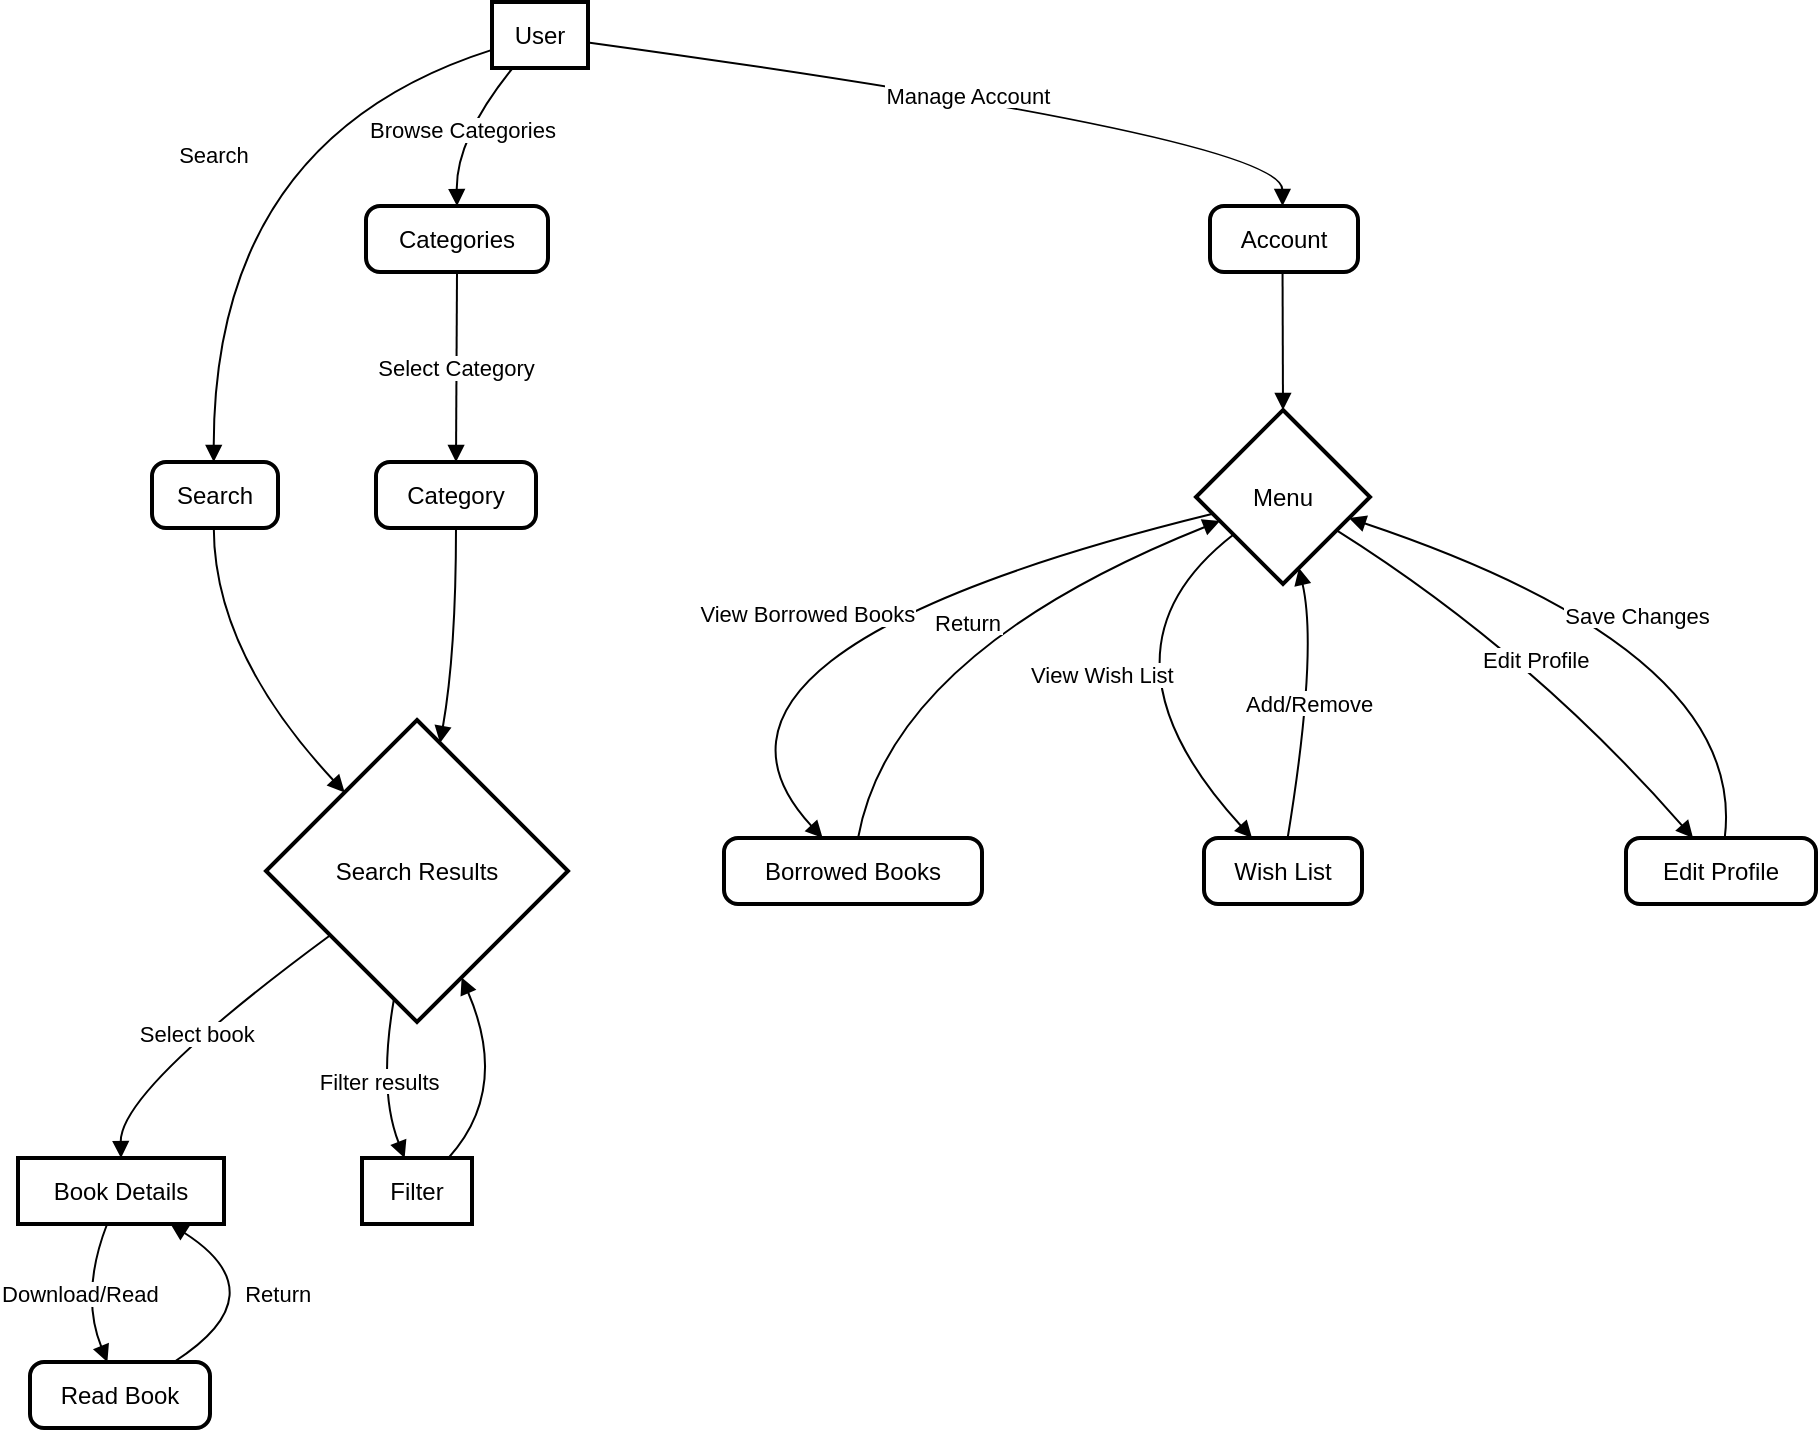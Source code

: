 <mxfile version="24.7.10">
  <diagram name="Page-1" id="rDHhOJvR6bwvzaAiOVwv">
    <mxGraphModel>
      <root>
        <mxCell id="0" />
        <mxCell id="1" parent="0" />
        <mxCell id="2" value="User" style="whiteSpace=wrap;strokeWidth=2;" vertex="1" parent="1">
          <mxGeometry x="262" width="48" height="33" as="geometry" />
        </mxCell>
        <mxCell id="3" value="Search" style="rounded=1;absoluteArcSize=1;arcSize=14;whiteSpace=wrap;strokeWidth=2;" vertex="1" parent="1">
          <mxGeometry x="92" y="230" width="63" height="33" as="geometry" />
        </mxCell>
        <mxCell id="4" value="Search Results" style="rhombus;strokeWidth=2;whiteSpace=wrap;" vertex="1" parent="1">
          <mxGeometry x="149" y="359" width="151" height="151" as="geometry" />
        </mxCell>
        <mxCell id="5" value="Book Details" style="whiteSpace=wrap;strokeWidth=2;" vertex="1" parent="1">
          <mxGeometry x="25" y="578" width="103" height="33" as="geometry" />
        </mxCell>
        <mxCell id="6" value="Read Book" style="rounded=1;absoluteArcSize=1;arcSize=14;whiteSpace=wrap;strokeWidth=2;" vertex="1" parent="1">
          <mxGeometry x="31" y="680" width="90" height="33" as="geometry" />
        </mxCell>
        <mxCell id="7" value="Filter" style="whiteSpace=wrap;strokeWidth=2;" vertex="1" parent="1">
          <mxGeometry x="197" y="578" width="55" height="33" as="geometry" />
        </mxCell>
        <mxCell id="8" value="Account" style="rounded=1;absoluteArcSize=1;arcSize=14;whiteSpace=wrap;strokeWidth=2;" vertex="1" parent="1">
          <mxGeometry x="621" y="102" width="74" height="33" as="geometry" />
        </mxCell>
        <mxCell id="9" value="Menu" style="rhombus;strokeWidth=2;whiteSpace=wrap;" vertex="1" parent="1">
          <mxGeometry x="614" y="204" width="87" height="87" as="geometry" />
        </mxCell>
        <mxCell id="10" value="Borrowed Books" style="rounded=1;absoluteArcSize=1;arcSize=14;whiteSpace=wrap;strokeWidth=2;" vertex="1" parent="1">
          <mxGeometry x="378" y="418" width="129" height="33" as="geometry" />
        </mxCell>
        <mxCell id="11" value="Wish List" style="rounded=1;absoluteArcSize=1;arcSize=14;whiteSpace=wrap;strokeWidth=2;" vertex="1" parent="1">
          <mxGeometry x="618" y="418" width="79" height="33" as="geometry" />
        </mxCell>
        <mxCell id="12" value="Edit Profile" style="rounded=1;absoluteArcSize=1;arcSize=14;whiteSpace=wrap;strokeWidth=2;" vertex="1" parent="1">
          <mxGeometry x="829" y="418" width="95" height="33" as="geometry" />
        </mxCell>
        <mxCell id="13" value="Categories" style="rounded=1;absoluteArcSize=1;arcSize=14;whiteSpace=wrap;strokeWidth=2;" vertex="1" parent="1">
          <mxGeometry x="199" y="102" width="91" height="33" as="geometry" />
        </mxCell>
        <mxCell id="14" value="Category" style="rounded=1;absoluteArcSize=1;arcSize=14;whiteSpace=wrap;strokeWidth=2;" vertex="1" parent="1">
          <mxGeometry x="204" y="230" width="80" height="33" as="geometry" />
        </mxCell>
        <mxCell id="15" value="Search" style="curved=1;startArrow=none;endArrow=block;exitX=-0.01;exitY=0.73;entryX=0.49;entryY=0.01;" edge="1" parent="1" source="2" target="3">
          <mxGeometry relative="1" as="geometry">
            <Array as="points">
              <mxPoint x="123" y="68" />
            </Array>
          </mxGeometry>
        </mxCell>
        <mxCell id="16" value="" style="curved=1;startArrow=none;endArrow=block;exitX=0.49;exitY=1.02;entryX=0.04;entryY=0;" edge="1" parent="1" source="3" target="4">
          <mxGeometry relative="1" as="geometry">
            <Array as="points">
              <mxPoint x="123" y="325" />
            </Array>
          </mxGeometry>
        </mxCell>
        <mxCell id="17" value="Select book" style="curved=1;startArrow=none;endArrow=block;exitX=0;exitY=0.87;entryX=0.5;entryY=0.01;" edge="1" parent="1" source="4" target="5">
          <mxGeometry relative="1" as="geometry">
            <Array as="points">
              <mxPoint x="76" y="544" />
            </Array>
          </mxGeometry>
        </mxCell>
        <mxCell id="18" value="Download/Read" style="curved=1;startArrow=none;endArrow=block;exitX=0.43;exitY=1.02;entryX=0.43;entryY=0;" edge="1" parent="1" source="5" target="6">
          <mxGeometry relative="1" as="geometry">
            <Array as="points">
              <mxPoint x="56" y="646" />
            </Array>
          </mxGeometry>
        </mxCell>
        <mxCell id="19" value="Return" style="curved=1;startArrow=none;endArrow=block;exitX=0.8;exitY=0;entryX=0.75;entryY=1.02;" edge="1" parent="1" source="6" target="5">
          <mxGeometry relative="1" as="geometry">
            <Array as="points">
              <mxPoint x="156" y="646" />
            </Array>
          </mxGeometry>
        </mxCell>
        <mxCell id="20" value="Filter results" style="curved=1;startArrow=none;endArrow=block;exitX=0.41;exitY=1;entryX=0.39;entryY=0.01;" edge="1" parent="1" source="4" target="7">
          <mxGeometry relative="1" as="geometry">
            <Array as="points">
              <mxPoint x="205" y="544" />
            </Array>
          </mxGeometry>
        </mxCell>
        <mxCell id="21" value="" style="curved=1;startArrow=none;endArrow=block;exitX=0.78;exitY=0.01;entryX=0.71;entryY=1;" edge="1" parent="1" source="7" target="4">
          <mxGeometry relative="1" as="geometry">
            <Array as="points">
              <mxPoint x="271" y="544" />
            </Array>
          </mxGeometry>
        </mxCell>
        <mxCell id="22" value="Manage Account" style="curved=1;startArrow=none;endArrow=block;exitX=0.99;exitY=0.61;entryX=0.49;entryY=-0.01;" edge="1" parent="1" source="2" target="8">
          <mxGeometry relative="1" as="geometry">
            <Array as="points">
              <mxPoint x="657" y="68" />
            </Array>
          </mxGeometry>
        </mxCell>
        <mxCell id="23" value="" style="curved=1;startArrow=none;endArrow=block;exitX=0.49;exitY=1.01;entryX=0.5;entryY=0;" edge="1" parent="1" source="8" target="9">
          <mxGeometry relative="1" as="geometry">
            <Array as="points" />
          </mxGeometry>
        </mxCell>
        <mxCell id="24" value="View Borrowed Books" style="curved=1;startArrow=none;endArrow=block;exitX=0;exitY=0.62;entryX=0.38;entryY=-0.01;" edge="1" parent="1" source="9" target="10">
          <mxGeometry relative="1" as="geometry">
            <Array as="points">
              <mxPoint x="341" y="325" />
            </Array>
          </mxGeometry>
        </mxCell>
        <mxCell id="25" value="Return" style="curved=1;startArrow=none;endArrow=block;exitX=0.52;exitY=-0.01;entryX=0;entryY=0.69;" edge="1" parent="1" source="10" target="9">
          <mxGeometry relative="1" as="geometry">
            <Array as="points">
              <mxPoint x="462" y="325" />
            </Array>
          </mxGeometry>
        </mxCell>
        <mxCell id="26" value="View Wish List" style="curved=1;startArrow=none;endArrow=block;exitX=0;exitY=0.88;entryX=0.3;entryY=-0.01;" edge="1" parent="1" source="9" target="11">
          <mxGeometry relative="1" as="geometry">
            <Array as="points">
              <mxPoint x="557" y="325" />
            </Array>
          </mxGeometry>
        </mxCell>
        <mxCell id="27" value="Add/Remove" style="curved=1;startArrow=none;endArrow=block;exitX=0.53;exitY=-0.01;entryX=0.61;entryY=0.99;" edge="1" parent="1" source="11" target="9">
          <mxGeometry relative="1" as="geometry">
            <Array as="points">
              <mxPoint x="675" y="325" />
            </Array>
          </mxGeometry>
        </mxCell>
        <mxCell id="28" value="Edit Profile" style="curved=1;startArrow=none;endArrow=block;exitX=1;exitY=0.81;entryX=0.35;entryY=-0.01;" edge="1" parent="1" source="9" target="12">
          <mxGeometry relative="1" as="geometry">
            <Array as="points">
              <mxPoint x="781" y="325" />
            </Array>
          </mxGeometry>
        </mxCell>
        <mxCell id="29" value="Save Changes" style="curved=1;startArrow=none;endArrow=block;exitX=0.52;exitY=-0.01;entryX=1;entryY=0.66;" edge="1" parent="1" source="12" target="9">
          <mxGeometry relative="1" as="geometry">
            <Array as="points">
              <mxPoint x="890" y="325" />
            </Array>
          </mxGeometry>
        </mxCell>
        <mxCell id="30" value="Browse Categories" style="curved=1;startArrow=none;endArrow=block;exitX=0.21;exitY=1.01;entryX=0.5;entryY=-0.01;" edge="1" parent="1" source="2" target="13">
          <mxGeometry relative="1" as="geometry">
            <Array as="points">
              <mxPoint x="244" y="68" />
            </Array>
          </mxGeometry>
        </mxCell>
        <mxCell id="31" value="Select Category" style="curved=1;startArrow=none;endArrow=block;exitX=0.5;exitY=1.01;entryX=0.5;entryY=0.01;" edge="1" parent="1" source="13" target="14">
          <mxGeometry relative="1" as="geometry">
            <Array as="points" />
          </mxGeometry>
        </mxCell>
        <mxCell id="32" value="" style="curved=1;startArrow=none;endArrow=block;exitX=0.5;exitY=1.02;entryX=0.59;entryY=0;" edge="1" parent="1" source="14" target="4">
          <mxGeometry relative="1" as="geometry">
            <Array as="points">
              <mxPoint x="244" y="325" />
            </Array>
          </mxGeometry>
        </mxCell>
      </root>
    </mxGraphModel>
  </diagram>
</mxfile>
